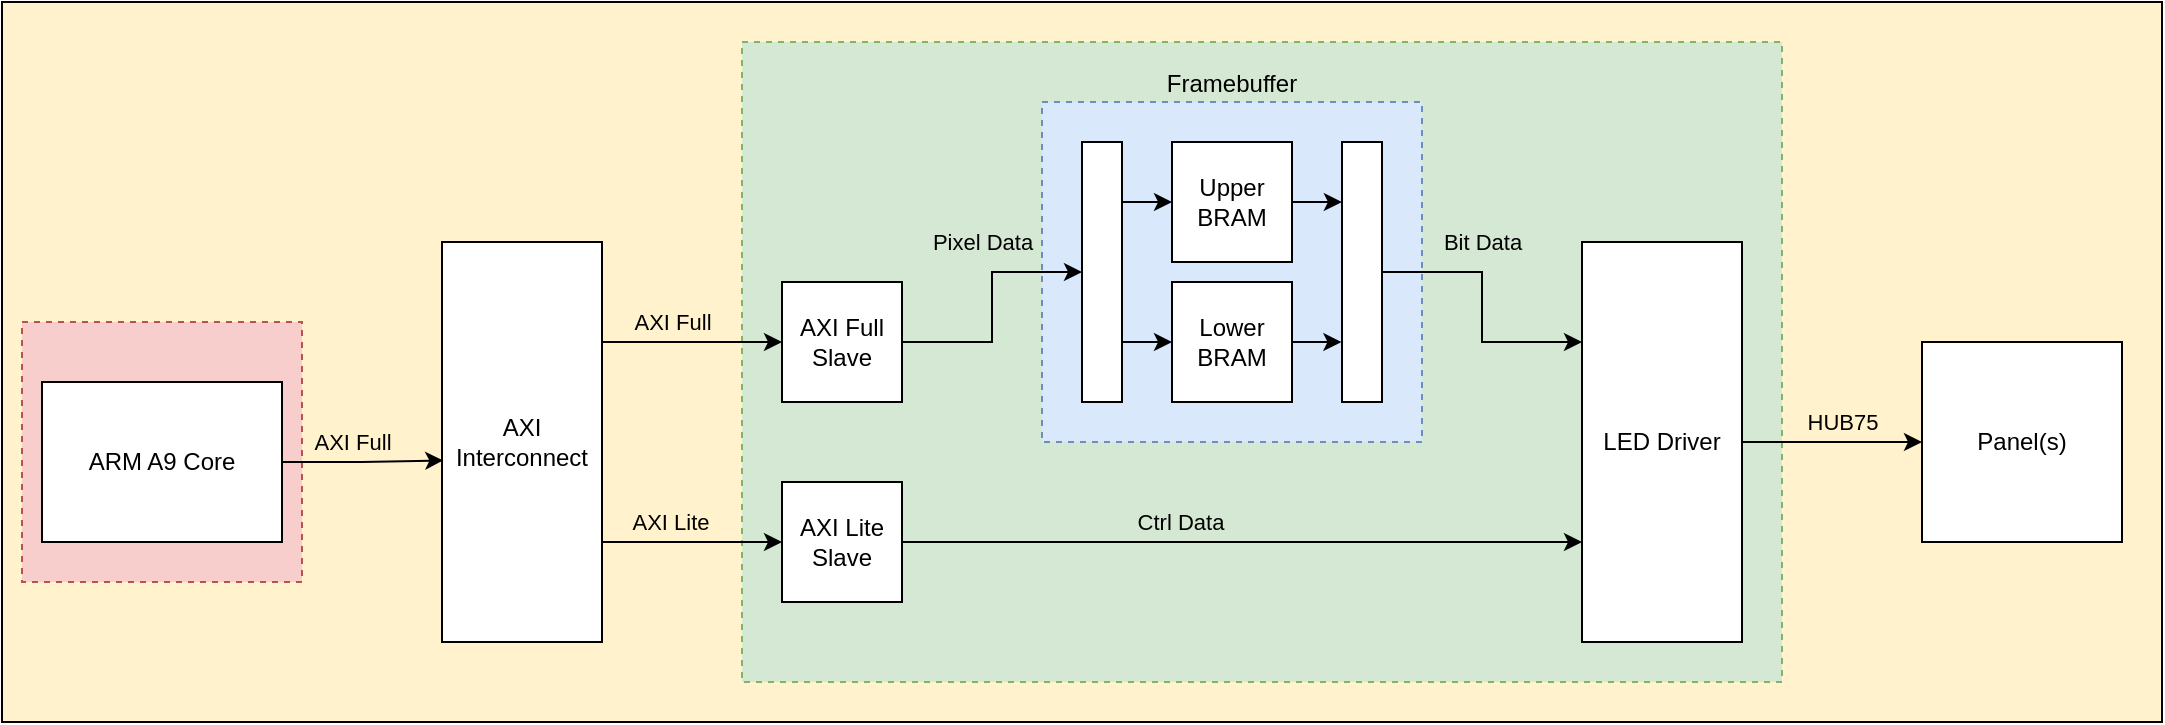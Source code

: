 <mxfile version="21.1.0" type="github">
  <diagram name="Page-1" id="79OGTAMX34e8AgFN8Rgf">
    <mxGraphModel dx="478" dy="255" grid="1" gridSize="10" guides="1" tooltips="1" connect="1" arrows="1" fold="1" page="1" pageScale="1" pageWidth="1100" pageHeight="850" math="0" shadow="0">
      <root>
        <mxCell id="0" />
        <mxCell id="1" parent="0" />
        <mxCell id="zj_Jvt_yNoDV_7sDTst--29" value="" style="rounded=0;whiteSpace=wrap;html=1;fillColor=#fff2cc;strokeColor=#050000;" vertex="1" parent="1">
          <mxGeometry x="40" y="410" width="1080" height="360" as="geometry" />
        </mxCell>
        <mxCell id="zj_Jvt_yNoDV_7sDTst--30" value="" style="rounded=0;whiteSpace=wrap;html=1;fillColor=#f8cecc;strokeColor=#b85450;dashed=1;" vertex="1" parent="1">
          <mxGeometry x="50" y="570" width="140" height="130" as="geometry" />
        </mxCell>
        <mxCell id="zj_Jvt_yNoDV_7sDTst--31" value="" style="rounded=0;whiteSpace=wrap;html=1;fillColor=#d5e8d4;strokeColor=#82b366;dashed=1;" vertex="1" parent="1">
          <mxGeometry x="410" y="430" width="520" height="320" as="geometry" />
        </mxCell>
        <mxCell id="zj_Jvt_yNoDV_7sDTst--32" style="edgeStyle=orthogonalEdgeStyle;rounded=0;orthogonalLoop=1;jettySize=auto;html=1;entryX=0.008;entryY=0.546;entryDx=0;entryDy=0;entryPerimeter=0;" edge="1" parent="1" source="zj_Jvt_yNoDV_7sDTst--34" target="zj_Jvt_yNoDV_7sDTst--39">
          <mxGeometry relative="1" as="geometry" />
        </mxCell>
        <mxCell id="zj_Jvt_yNoDV_7sDTst--33" value="AXI Full" style="edgeLabel;html=1;align=center;verticalAlign=middle;resizable=0;points=[];labelBackgroundColor=none;" vertex="1" connectable="0" parent="zj_Jvt_yNoDV_7sDTst--32">
          <mxGeometry x="-0.14" y="2" relative="1" as="geometry">
            <mxPoint y="-8" as="offset" />
          </mxGeometry>
        </mxCell>
        <mxCell id="zj_Jvt_yNoDV_7sDTst--34" value="ARM A9 Core" style="rounded=0;whiteSpace=wrap;html=1;" vertex="1" parent="1">
          <mxGeometry x="60" y="600" width="120" height="80" as="geometry" />
        </mxCell>
        <mxCell id="zj_Jvt_yNoDV_7sDTst--35" style="edgeStyle=orthogonalEdgeStyle;rounded=0;orthogonalLoop=1;jettySize=auto;html=1;exitX=1;exitY=0.25;exitDx=0;exitDy=0;entryX=0;entryY=0.5;entryDx=0;entryDy=0;" edge="1" parent="1" source="zj_Jvt_yNoDV_7sDTst--39" target="zj_Jvt_yNoDV_7sDTst--45">
          <mxGeometry relative="1" as="geometry" />
        </mxCell>
        <mxCell id="zj_Jvt_yNoDV_7sDTst--36" value="AXI Full" style="edgeLabel;html=1;align=center;verticalAlign=middle;resizable=0;points=[];labelBackgroundColor=none;" vertex="1" connectable="0" parent="zj_Jvt_yNoDV_7sDTst--35">
          <mxGeometry x="0.119" y="-1" relative="1" as="geometry">
            <mxPoint x="-16" y="-11" as="offset" />
          </mxGeometry>
        </mxCell>
        <mxCell id="zj_Jvt_yNoDV_7sDTst--37" style="edgeStyle=orthogonalEdgeStyle;rounded=0;orthogonalLoop=1;jettySize=auto;html=1;exitX=1;exitY=0.75;exitDx=0;exitDy=0;entryX=0;entryY=0.5;entryDx=0;entryDy=0;" edge="1" parent="1" source="zj_Jvt_yNoDV_7sDTst--39" target="zj_Jvt_yNoDV_7sDTst--42">
          <mxGeometry relative="1" as="geometry" />
        </mxCell>
        <mxCell id="zj_Jvt_yNoDV_7sDTst--38" value="AXI Lite" style="edgeLabel;html=1;align=center;verticalAlign=middle;resizable=0;points=[];labelBackgroundColor=none;" vertex="1" connectable="0" parent="zj_Jvt_yNoDV_7sDTst--37">
          <mxGeometry x="0.244" y="2" relative="1" as="geometry">
            <mxPoint x="-22" y="-8" as="offset" />
          </mxGeometry>
        </mxCell>
        <mxCell id="zj_Jvt_yNoDV_7sDTst--39" value="AXI Interconnect" style="rounded=0;whiteSpace=wrap;html=1;" vertex="1" parent="1">
          <mxGeometry x="260" y="530" width="80" height="200" as="geometry" />
        </mxCell>
        <mxCell id="zj_Jvt_yNoDV_7sDTst--40" style="edgeStyle=orthogonalEdgeStyle;rounded=0;orthogonalLoop=1;jettySize=auto;html=1;entryX=0;entryY=0.75;entryDx=0;entryDy=0;" edge="1" parent="1" source="zj_Jvt_yNoDV_7sDTst--42" target="zj_Jvt_yNoDV_7sDTst--51">
          <mxGeometry relative="1" as="geometry" />
        </mxCell>
        <mxCell id="zj_Jvt_yNoDV_7sDTst--41" value="Ctrl Data" style="edgeLabel;html=1;align=center;verticalAlign=middle;resizable=0;points=[];labelBackgroundColor=none;" vertex="1" connectable="0" parent="zj_Jvt_yNoDV_7sDTst--40">
          <mxGeometry x="-0.184" relative="1" as="geometry">
            <mxPoint y="-10" as="offset" />
          </mxGeometry>
        </mxCell>
        <mxCell id="zj_Jvt_yNoDV_7sDTst--42" value="AXI Lite Slave" style="rounded=0;whiteSpace=wrap;html=1;" vertex="1" parent="1">
          <mxGeometry x="430" y="650" width="60" height="60" as="geometry" />
        </mxCell>
        <mxCell id="zj_Jvt_yNoDV_7sDTst--45" value="AXI Full Slave" style="rounded=0;whiteSpace=wrap;html=1;" vertex="1" parent="1">
          <mxGeometry x="430" y="550" width="60" height="60" as="geometry" />
        </mxCell>
        <mxCell id="zj_Jvt_yNoDV_7sDTst--49" style="edgeStyle=orthogonalEdgeStyle;rounded=0;orthogonalLoop=1;jettySize=auto;html=1;entryX=0;entryY=0.5;entryDx=0;entryDy=0;" edge="1" parent="1" source="zj_Jvt_yNoDV_7sDTst--51" target="zj_Jvt_yNoDV_7sDTst--52">
          <mxGeometry relative="1" as="geometry" />
        </mxCell>
        <mxCell id="zj_Jvt_yNoDV_7sDTst--50" value="HUB75" style="edgeLabel;html=1;align=center;verticalAlign=middle;resizable=0;points=[];labelBackgroundColor=none;" vertex="1" connectable="0" parent="zj_Jvt_yNoDV_7sDTst--49">
          <mxGeometry x="0.172" y="3" relative="1" as="geometry">
            <mxPoint x="-3" y="-7" as="offset" />
          </mxGeometry>
        </mxCell>
        <mxCell id="zj_Jvt_yNoDV_7sDTst--51" value="LED Driver" style="rounded=0;whiteSpace=wrap;html=1;" vertex="1" parent="1">
          <mxGeometry x="830" y="530" width="80" height="200" as="geometry" />
        </mxCell>
        <mxCell id="zj_Jvt_yNoDV_7sDTst--52" value="Panel(s)" style="rounded=0;whiteSpace=wrap;html=1;" vertex="1" parent="1">
          <mxGeometry x="1000" y="580" width="100" height="100" as="geometry" />
        </mxCell>
        <mxCell id="zj_Jvt_yNoDV_7sDTst--67" value="" style="group" vertex="1" connectable="0" parent="1">
          <mxGeometry x="560" y="460" width="190" height="170" as="geometry" />
        </mxCell>
        <mxCell id="zj_Jvt_yNoDV_7sDTst--48" value="Framebuffer" style="rounded=0;whiteSpace=wrap;html=1;fillColor=#dae8fc;strokeColor=#6c8ebf;dashed=1;spacingTop=0;labelPosition=center;verticalLabelPosition=top;align=center;verticalAlign=bottom;" vertex="1" parent="zj_Jvt_yNoDV_7sDTst--67">
          <mxGeometry width="190" height="170" as="geometry" />
        </mxCell>
        <mxCell id="zj_Jvt_yNoDV_7sDTst--68" style="edgeStyle=orthogonalEdgeStyle;rounded=0;orthogonalLoop=1;jettySize=auto;html=1;exitX=1;exitY=0.5;exitDx=0;exitDy=0;entryX=-0.003;entryY=0.231;entryDx=0;entryDy=0;entryPerimeter=0;" edge="1" parent="zj_Jvt_yNoDV_7sDTst--67" source="zj_Jvt_yNoDV_7sDTst--53" target="zj_Jvt_yNoDV_7sDTst--60">
          <mxGeometry relative="1" as="geometry">
            <Array as="points" />
          </mxGeometry>
        </mxCell>
        <mxCell id="zj_Jvt_yNoDV_7sDTst--53" value="Upper BRAM" style="rounded=0;whiteSpace=wrap;html=1;" vertex="1" parent="zj_Jvt_yNoDV_7sDTst--67">
          <mxGeometry x="65" y="20" width="60" height="60" as="geometry" />
        </mxCell>
        <mxCell id="zj_Jvt_yNoDV_7sDTst--69" style="edgeStyle=orthogonalEdgeStyle;rounded=0;orthogonalLoop=1;jettySize=auto;html=1;exitX=1;exitY=0.5;exitDx=0;exitDy=0;entryX=-0.014;entryY=0.772;entryDx=0;entryDy=0;entryPerimeter=0;" edge="1" parent="zj_Jvt_yNoDV_7sDTst--67" source="zj_Jvt_yNoDV_7sDTst--54" target="zj_Jvt_yNoDV_7sDTst--60">
          <mxGeometry relative="1" as="geometry" />
        </mxCell>
        <mxCell id="zj_Jvt_yNoDV_7sDTst--54" value="Lower BRAM" style="rounded=0;whiteSpace=wrap;html=1;" vertex="1" parent="zj_Jvt_yNoDV_7sDTst--67">
          <mxGeometry x="65" y="90" width="60" height="60" as="geometry" />
        </mxCell>
        <mxCell id="zj_Jvt_yNoDV_7sDTst--57" style="edgeStyle=orthogonalEdgeStyle;rounded=0;orthogonalLoop=1;jettySize=auto;html=1;exitX=1;exitY=0.25;exitDx=0;exitDy=0;" edge="1" parent="zj_Jvt_yNoDV_7sDTst--67" source="zj_Jvt_yNoDV_7sDTst--55" target="zj_Jvt_yNoDV_7sDTst--53">
          <mxGeometry relative="1" as="geometry">
            <Array as="points">
              <mxPoint x="40" y="50" />
            </Array>
          </mxGeometry>
        </mxCell>
        <mxCell id="zj_Jvt_yNoDV_7sDTst--59" style="edgeStyle=orthogonalEdgeStyle;rounded=0;orthogonalLoop=1;jettySize=auto;html=1;exitX=1;exitY=0.75;exitDx=0;exitDy=0;entryX=0;entryY=0.5;entryDx=0;entryDy=0;" edge="1" parent="zj_Jvt_yNoDV_7sDTst--67" source="zj_Jvt_yNoDV_7sDTst--55" target="zj_Jvt_yNoDV_7sDTst--54">
          <mxGeometry relative="1" as="geometry">
            <Array as="points">
              <mxPoint x="40" y="120" />
            </Array>
          </mxGeometry>
        </mxCell>
        <mxCell id="zj_Jvt_yNoDV_7sDTst--55" value="" style="rounded=0;whiteSpace=wrap;html=1;" vertex="1" parent="zj_Jvt_yNoDV_7sDTst--67">
          <mxGeometry x="20" y="20" width="20" height="130" as="geometry" />
        </mxCell>
        <mxCell id="zj_Jvt_yNoDV_7sDTst--60" value="" style="rounded=0;whiteSpace=wrap;html=1;" vertex="1" parent="zj_Jvt_yNoDV_7sDTst--67">
          <mxGeometry x="150" y="20" width="20" height="130" as="geometry" />
        </mxCell>
        <mxCell id="zj_Jvt_yNoDV_7sDTst--46" style="edgeStyle=orthogonalEdgeStyle;rounded=0;orthogonalLoop=1;jettySize=auto;html=1;entryX=0;entryY=0.25;entryDx=0;entryDy=0;exitX=1;exitY=0.5;exitDx=0;exitDy=0;" edge="1" parent="1" source="zj_Jvt_yNoDV_7sDTst--60" target="zj_Jvt_yNoDV_7sDTst--51">
          <mxGeometry relative="1" as="geometry" />
        </mxCell>
        <mxCell id="zj_Jvt_yNoDV_7sDTst--47" value="Bit Data" style="edgeLabel;html=1;align=center;verticalAlign=middle;resizable=0;points=[];fontColor=default;labelBackgroundColor=none;" vertex="1" connectable="0" parent="zj_Jvt_yNoDV_7sDTst--46">
          <mxGeometry x="-0.213" y="-1" relative="1" as="geometry">
            <mxPoint x="1" y="-18" as="offset" />
          </mxGeometry>
        </mxCell>
        <mxCell id="zj_Jvt_yNoDV_7sDTst--64" style="edgeStyle=orthogonalEdgeStyle;rounded=0;orthogonalLoop=1;jettySize=auto;html=1;exitX=1;exitY=0.5;exitDx=0;exitDy=0;entryX=0;entryY=0.5;entryDx=0;entryDy=0;" edge="1" parent="1" source="zj_Jvt_yNoDV_7sDTst--45" target="zj_Jvt_yNoDV_7sDTst--55">
          <mxGeometry relative="1" as="geometry" />
        </mxCell>
        <mxCell id="zj_Jvt_yNoDV_7sDTst--65" value="Pixel Data" style="edgeLabel;html=1;align=center;verticalAlign=middle;resizable=0;points=[];labelBackgroundColor=none;" vertex="1" connectable="0" parent="zj_Jvt_yNoDV_7sDTst--64">
          <mxGeometry x="-0.101" y="-1" relative="1" as="geometry">
            <mxPoint x="-6" y="-39" as="offset" />
          </mxGeometry>
        </mxCell>
      </root>
    </mxGraphModel>
  </diagram>
</mxfile>
